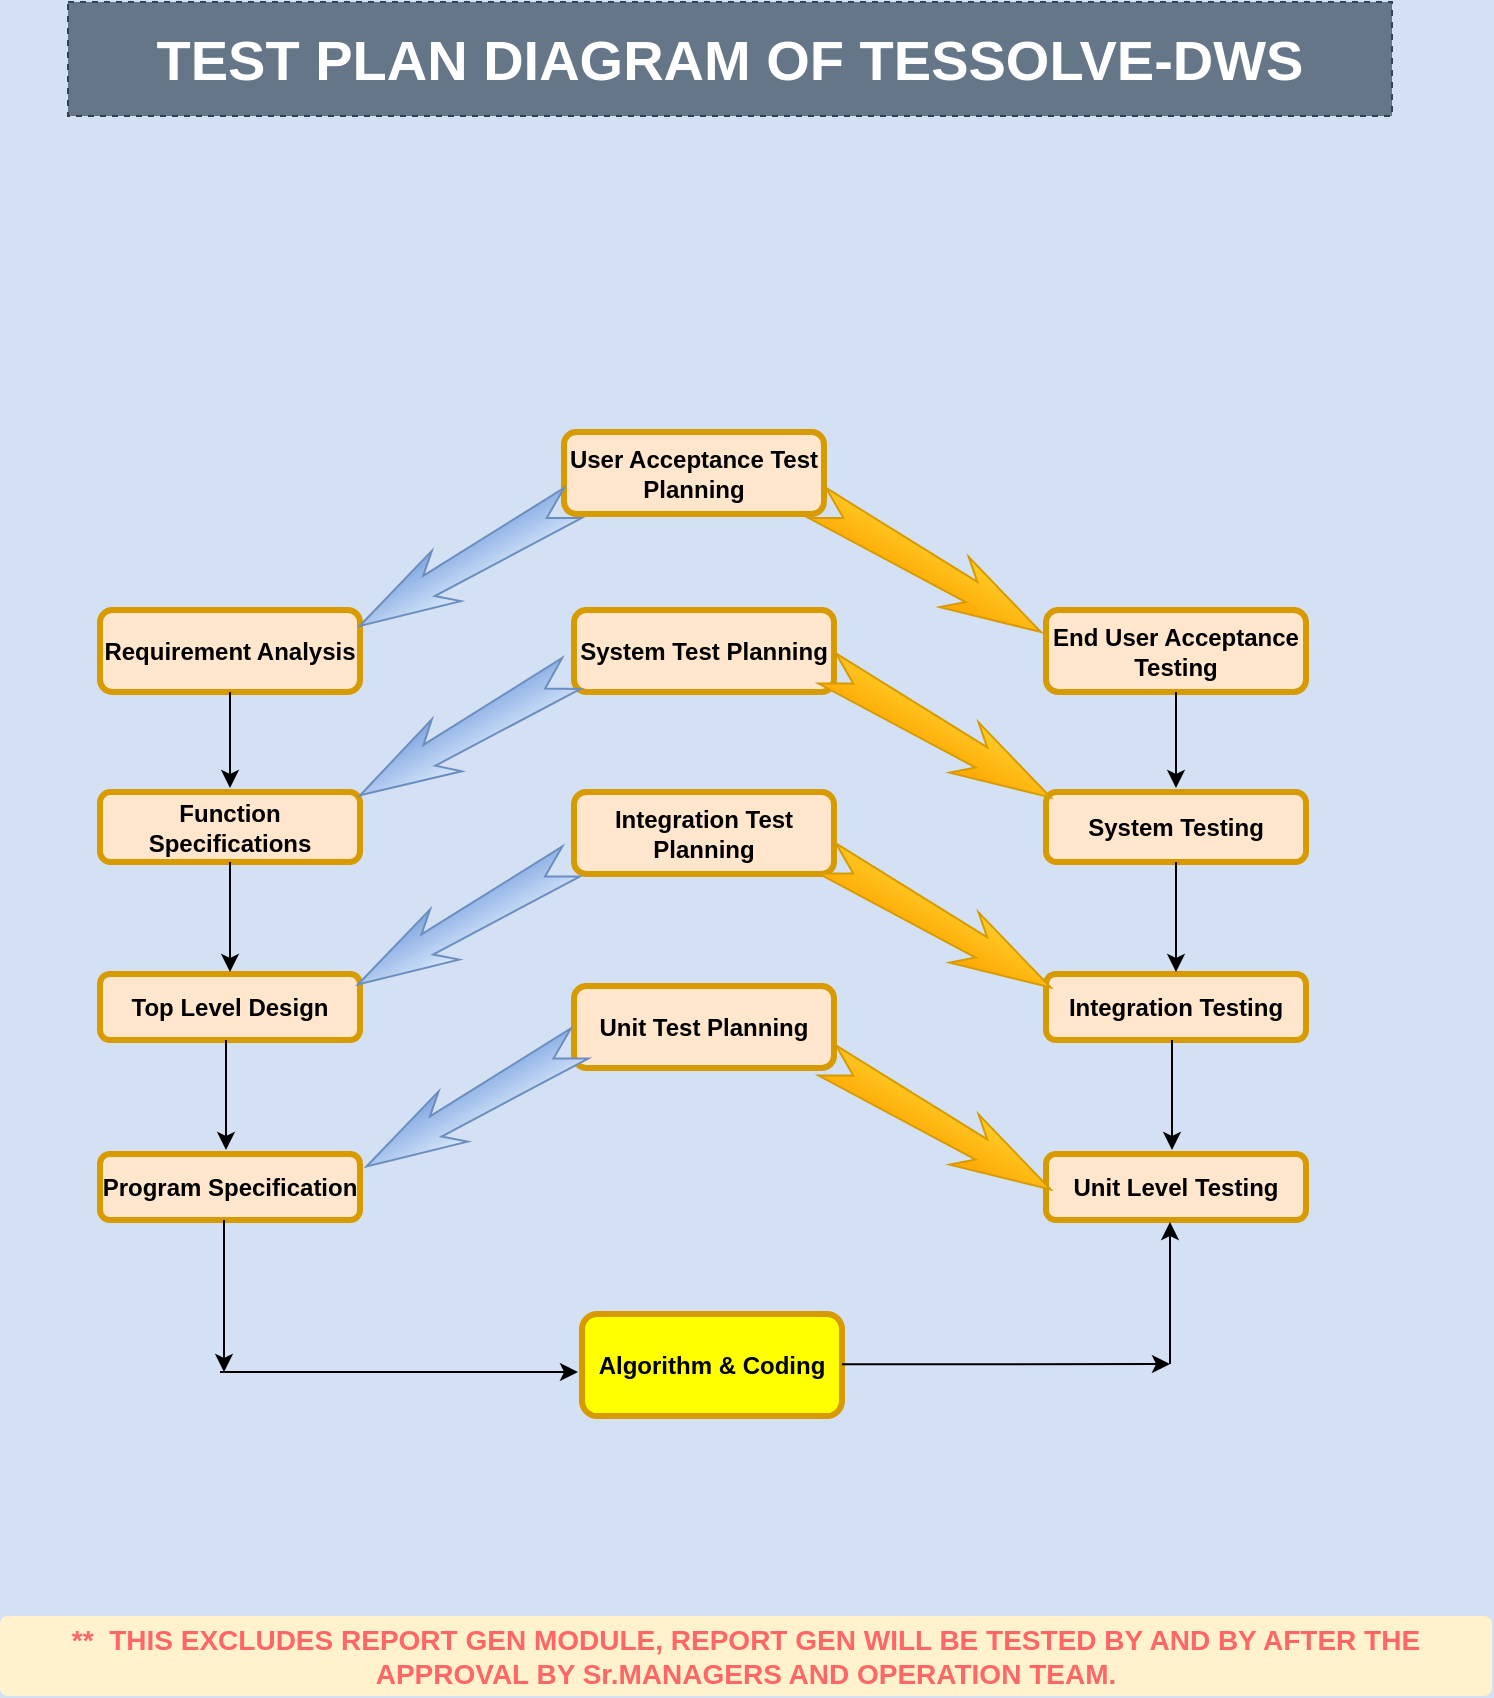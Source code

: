 <mxfile version="13.5.7" type="github">
  <diagram id="YXi4pEOcDcFyX6jo3Zid" name="Page-1">
    <mxGraphModel dx="1729" dy="860" grid="0" gridSize="10" guides="1" tooltips="1" connect="1" arrows="1" fold="1" page="1" pageScale="1" pageWidth="850" pageHeight="1100" background="#D4E1F5" math="0" shadow="0">
      <root>
        <mxCell id="0" />
        <mxCell id="1" parent="0" />
        <mxCell id="aRYz8n5IBiAh0wZ27M9G-47" value="&lt;b&gt;&lt;font style=&quot;font-size: 14px&quot; color=&quot;#ff6666&quot;&gt;**&amp;nbsp; THIS EXCLUDES REPORT GEN MODULE, REPORT GEN WILL BE TESTED BY AND BY AFTER THE APPROVAL BY Sr.MANAGERS AND OPERATION TEAM.&lt;/font&gt;&lt;/b&gt;" style="rounded=1;arcSize=10;whiteSpace=wrap;html=1;align=center;dashed=1;strokeColor=none;fillColor=#FFF2CC;" vertex="1" parent="1">
          <mxGeometry x="74" y="852" width="746" height="40" as="geometry" />
        </mxCell>
        <mxCell id="aRYz8n5IBiAh0wZ27M9G-48" value="TEST PLAN DIAGRAM OF TESSOLVE-DWS" style="whiteSpace=wrap;html=1;align=center;dashed=1;fillColor=#647687;strokeColor=#314354;fontSize=28;fontStyle=1;fontColor=#ffffff;" vertex="1" parent="1">
          <mxGeometry x="108" y="45" width="662" height="57" as="geometry" />
        </mxCell>
        <mxCell id="aRYz8n5IBiAh0wZ27M9G-52" value="Requirement Analysis" style="whiteSpace=wrap;align=center;verticalAlign=middle;fontStyle=1;strokeWidth=3;fillColor=#ffe6cc;strokeColor=#d79b00;shadow=0;sketch=0;rounded=1;" vertex="1" parent="1">
          <mxGeometry x="124" y="349" width="130" height="41" as="geometry" />
        </mxCell>
        <mxCell id="aRYz8n5IBiAh0wZ27M9G-53" value="" style="endArrow=classic;html=1;exitX=0.5;exitY=1;exitDx=0;exitDy=0;" edge="1" parent="1" source="aRYz8n5IBiAh0wZ27M9G-52">
          <mxGeometry width="50" height="50" relative="1" as="geometry">
            <mxPoint x="446" y="619" as="sourcePoint" />
            <mxPoint x="189" y="438" as="targetPoint" />
          </mxGeometry>
        </mxCell>
        <mxCell id="aRYz8n5IBiAh0wZ27M9G-54" value="Function Specifications" style="whiteSpace=wrap;align=center;verticalAlign=middle;fontStyle=1;strokeWidth=3;fillColor=#ffe6cc;strokeColor=#d79b00;shadow=0;sketch=0;rounded=1;" vertex="1" parent="1">
          <mxGeometry x="124" y="440" width="130" height="35" as="geometry" />
        </mxCell>
        <mxCell id="aRYz8n5IBiAh0wZ27M9G-55" value="Top Level Design" style="whiteSpace=wrap;align=center;verticalAlign=middle;fontStyle=1;strokeWidth=3;fillColor=#ffe6cc;strokeColor=#d79b00;shadow=0;sketch=0;rounded=1;" vertex="1" parent="1">
          <mxGeometry x="124" y="531" width="130" height="33" as="geometry" />
        </mxCell>
        <mxCell id="aRYz8n5IBiAh0wZ27M9G-56" value="" style="endArrow=classic;html=1;exitX=0.5;exitY=1;exitDx=0;exitDy=0;" edge="1" parent="1" source="aRYz8n5IBiAh0wZ27M9G-54">
          <mxGeometry width="50" height="50" relative="1" as="geometry">
            <mxPoint x="188.5" y="478" as="sourcePoint" />
            <mxPoint x="189" y="530" as="targetPoint" />
          </mxGeometry>
        </mxCell>
        <mxCell id="aRYz8n5IBiAh0wZ27M9G-57" value="" style="endArrow=classic;html=1;exitX=0.5;exitY=1;exitDx=0;exitDy=0;" edge="1" parent="1">
          <mxGeometry width="50" height="50" relative="1" as="geometry">
            <mxPoint x="187" y="564" as="sourcePoint" />
            <mxPoint x="187" y="619" as="targetPoint" />
          </mxGeometry>
        </mxCell>
        <mxCell id="aRYz8n5IBiAh0wZ27M9G-58" value="Program Specification" style="whiteSpace=wrap;align=center;verticalAlign=middle;fontStyle=1;strokeWidth=3;fillColor=#ffe6cc;strokeColor=#d79b00;shadow=0;sketch=0;rounded=1;" vertex="1" parent="1">
          <mxGeometry x="124" y="621" width="130" height="33" as="geometry" />
        </mxCell>
        <mxCell id="aRYz8n5IBiAh0wZ27M9G-59" value="End User Acceptance Testing" style="whiteSpace=wrap;align=center;verticalAlign=middle;fontStyle=1;strokeWidth=3;fillColor=#ffe6cc;strokeColor=#d79b00;shadow=0;sketch=0;rounded=1;" vertex="1" parent="1">
          <mxGeometry x="597" y="349" width="130" height="41" as="geometry" />
        </mxCell>
        <mxCell id="aRYz8n5IBiAh0wZ27M9G-60" value="" style="endArrow=classic;html=1;exitX=0.5;exitY=1;exitDx=0;exitDy=0;" edge="1" parent="1" source="aRYz8n5IBiAh0wZ27M9G-59">
          <mxGeometry width="50" height="50" relative="1" as="geometry">
            <mxPoint x="919" y="619" as="sourcePoint" />
            <mxPoint x="662" y="438" as="targetPoint" />
          </mxGeometry>
        </mxCell>
        <mxCell id="aRYz8n5IBiAh0wZ27M9G-61" value="System Testing" style="whiteSpace=wrap;align=center;verticalAlign=middle;fontStyle=1;strokeWidth=3;fillColor=#ffe6cc;strokeColor=#d79b00;shadow=0;sketch=0;rounded=1;" vertex="1" parent="1">
          <mxGeometry x="597" y="440" width="130" height="35" as="geometry" />
        </mxCell>
        <mxCell id="aRYz8n5IBiAh0wZ27M9G-62" value="Integration Testing" style="whiteSpace=wrap;align=center;verticalAlign=middle;fontStyle=1;strokeWidth=3;fillColor=#ffe6cc;strokeColor=#d79b00;shadow=0;sketch=0;rounded=1;" vertex="1" parent="1">
          <mxGeometry x="597" y="531" width="130" height="33" as="geometry" />
        </mxCell>
        <mxCell id="aRYz8n5IBiAh0wZ27M9G-63" value="" style="endArrow=classic;html=1;exitX=0.5;exitY=1;exitDx=0;exitDy=0;" edge="1" parent="1" source="aRYz8n5IBiAh0wZ27M9G-61">
          <mxGeometry width="50" height="50" relative="1" as="geometry">
            <mxPoint x="661.5" y="478" as="sourcePoint" />
            <mxPoint x="662" y="530" as="targetPoint" />
          </mxGeometry>
        </mxCell>
        <mxCell id="aRYz8n5IBiAh0wZ27M9G-64" value="" style="endArrow=classic;html=1;exitX=0.5;exitY=1;exitDx=0;exitDy=0;" edge="1" parent="1">
          <mxGeometry width="50" height="50" relative="1" as="geometry">
            <mxPoint x="660" y="564" as="sourcePoint" />
            <mxPoint x="660" y="619" as="targetPoint" />
          </mxGeometry>
        </mxCell>
        <mxCell id="aRYz8n5IBiAh0wZ27M9G-65" value="Unit Level Testing" style="whiteSpace=wrap;align=center;verticalAlign=middle;fontStyle=1;strokeWidth=3;fillColor=#ffe6cc;strokeColor=#d79b00;shadow=0;sketch=0;rounded=1;" vertex="1" parent="1">
          <mxGeometry x="597" y="621" width="130" height="33" as="geometry" />
        </mxCell>
        <mxCell id="aRYz8n5IBiAh0wZ27M9G-66" value="User Acceptance Test Planning" style="whiteSpace=wrap;align=center;verticalAlign=middle;fontStyle=1;strokeWidth=3;fillColor=#ffe6cc;strokeColor=#d79b00;shadow=0;sketch=0;rounded=1;" vertex="1" parent="1">
          <mxGeometry x="356" y="260" width="130" height="41" as="geometry" />
        </mxCell>
        <mxCell id="aRYz8n5IBiAh0wZ27M9G-67" value="System Test Planning" style="whiteSpace=wrap;align=center;verticalAlign=middle;fontStyle=1;strokeWidth=3;fillColor=#ffe6cc;strokeColor=#d79b00;shadow=0;sketch=0;rounded=1;" vertex="1" parent="1">
          <mxGeometry x="361" y="349" width="130" height="41" as="geometry" />
        </mxCell>
        <mxCell id="aRYz8n5IBiAh0wZ27M9G-68" value="Integration Test Planning" style="whiteSpace=wrap;align=center;verticalAlign=middle;fontStyle=1;strokeWidth=3;fillColor=#ffe6cc;strokeColor=#d79b00;shadow=0;sketch=0;rounded=1;" vertex="1" parent="1">
          <mxGeometry x="361" y="440" width="130" height="41" as="geometry" />
        </mxCell>
        <mxCell id="aRYz8n5IBiAh0wZ27M9G-69" value="Unit Test Planning" style="whiteSpace=wrap;align=center;verticalAlign=middle;fontStyle=1;strokeWidth=3;fillColor=#ffe6cc;strokeColor=#d79b00;shadow=0;sketch=0;rounded=1;" vertex="1" parent="1">
          <mxGeometry x="361" y="537" width="130" height="41" as="geometry" />
        </mxCell>
        <mxCell id="aRYz8n5IBiAh0wZ27M9G-76" value="" style="html=1;shadow=0;dashed=0;align=center;verticalAlign=middle;shape=mxgraph.arrows2.stylisedArrow;dy=0.6;dx=40;notch=15;feather=0.4;rotation=30;fillColor=#ffcd28;strokeColor=#d79b00;gradientColor=#ffa500;" vertex="1" parent="1">
          <mxGeometry x="474.06" y="313.25" width="129" height="29" as="geometry" />
        </mxCell>
        <mxCell id="aRYz8n5IBiAh0wZ27M9G-79" value="" style="html=1;shadow=0;dashed=0;align=center;verticalAlign=middle;shape=mxgraph.arrows2.stylisedArrow;dy=0.6;dx=40;notch=15;feather=0.4;rotation=30;fillColor=#ffcd28;strokeColor=#d79b00;gradientColor=#ffa500;" vertex="1" parent="1">
          <mxGeometry x="479" y="396" width="129" height="29" as="geometry" />
        </mxCell>
        <mxCell id="aRYz8n5IBiAh0wZ27M9G-80" value="" style="html=1;shadow=0;dashed=0;align=center;verticalAlign=middle;shape=mxgraph.arrows2.stylisedArrow;dy=0.6;dx=40;notch=15;feather=0.4;rotation=30;fillColor=#ffcd28;strokeColor=#d79b00;gradientColor=#ffa500;" vertex="1" parent="1">
          <mxGeometry x="479" y="491" width="129" height="29" as="geometry" />
        </mxCell>
        <mxCell id="aRYz8n5IBiAh0wZ27M9G-81" value="" style="html=1;shadow=0;dashed=0;align=center;verticalAlign=middle;shape=mxgraph.arrows2.stylisedArrow;dy=0.6;dx=40;notch=15;feather=0.4;rotation=30;fillColor=#ffcd28;strokeColor=#d79b00;gradientColor=#ffa500;" vertex="1" parent="1">
          <mxGeometry x="479" y="592" width="129" height="29" as="geometry" />
        </mxCell>
        <mxCell id="aRYz8n5IBiAh0wZ27M9G-82" value="" style="html=1;shadow=0;dashed=0;align=center;verticalAlign=middle;shape=mxgraph.arrows2.stylisedArrow;dy=0.6;dx=40;notch=15;feather=0.4;rotation=-210;gradientColor=#7ea6e0;fillColor=#dae8fc;strokeColor=#6c8ebf;" vertex="1" parent="1">
          <mxGeometry x="245.6" y="311.75" width="123" height="29" as="geometry" />
        </mxCell>
        <mxCell id="aRYz8n5IBiAh0wZ27M9G-83" value="" style="html=1;shadow=0;dashed=0;align=center;verticalAlign=middle;shape=mxgraph.arrows2.stylisedArrow;dy=0.6;dx=40;notch=15;feather=0.4;rotation=-210;gradientColor=#7ea6e0;fillColor=#dae8fc;strokeColor=#6c8ebf;" vertex="1" parent="1">
          <mxGeometry x="245.92" y="396.23" width="121.82" height="29.94" as="geometry" />
        </mxCell>
        <mxCell id="aRYz8n5IBiAh0wZ27M9G-84" value="" style="html=1;shadow=0;dashed=0;align=center;verticalAlign=middle;shape=mxgraph.arrows2.stylisedArrow;dy=0.6;dx=40;notch=15;feather=0.4;rotation=-210;gradientColor=#7ea6e0;fillColor=#dae8fc;strokeColor=#6c8ebf;" vertex="1" parent="1">
          <mxGeometry x="244.74" y="491" width="123" height="29" as="geometry" />
        </mxCell>
        <mxCell id="aRYz8n5IBiAh0wZ27M9G-85" value="" style="html=1;shadow=0;dashed=0;align=center;verticalAlign=middle;shape=mxgraph.arrows2.stylisedArrow;dy=0.6;dx=40;notch=15;feather=0.4;rotation=-210;gradientColor=#7ea6e0;fillColor=#dae8fc;strokeColor=#6c8ebf;" vertex="1" parent="1">
          <mxGeometry x="249" y="582" width="123" height="29" as="geometry" />
        </mxCell>
        <mxCell id="aRYz8n5IBiAh0wZ27M9G-86" value="Algorithm &amp; Coding" style="whiteSpace=wrap;align=center;verticalAlign=middle;fontStyle=1;strokeWidth=3;strokeColor=#d79b00;shadow=0;sketch=0;rounded=1;fillColor=#FFFF00;" vertex="1" parent="1">
          <mxGeometry x="365" y="701" width="130" height="51" as="geometry" />
        </mxCell>
        <mxCell id="aRYz8n5IBiAh0wZ27M9G-88" value="" style="endArrow=classic;html=1;exitX=0.5;exitY=1;exitDx=0;exitDy=0;" edge="1" parent="1">
          <mxGeometry width="50" height="50" relative="1" as="geometry">
            <mxPoint x="186" y="654" as="sourcePoint" />
            <mxPoint x="186" y="730" as="targetPoint" />
          </mxGeometry>
        </mxCell>
        <mxCell id="aRYz8n5IBiAh0wZ27M9G-89" value="" style="endArrow=classic;html=1;" edge="1" parent="1">
          <mxGeometry width="50" height="50" relative="1" as="geometry">
            <mxPoint x="184" y="730" as="sourcePoint" />
            <mxPoint x="363" y="730" as="targetPoint" />
          </mxGeometry>
        </mxCell>
        <mxCell id="aRYz8n5IBiAh0wZ27M9G-90" value="" style="endArrow=none;html=1;exitX=0.5;exitY=1;exitDx=0;exitDy=0;startArrow=classic;startFill=1;endFill=0;" edge="1" parent="1">
          <mxGeometry width="50" height="50" relative="1" as="geometry">
            <mxPoint x="659" y="655" as="sourcePoint" />
            <mxPoint x="659" y="726" as="targetPoint" />
          </mxGeometry>
        </mxCell>
        <mxCell id="aRYz8n5IBiAh0wZ27M9G-91" value="" style="endArrow=classic;html=1;" edge="1" parent="1">
          <mxGeometry width="50" height="50" relative="1" as="geometry">
            <mxPoint x="495" y="726.16" as="sourcePoint" />
            <mxPoint x="659" y="726" as="targetPoint" />
          </mxGeometry>
        </mxCell>
      </root>
    </mxGraphModel>
  </diagram>
</mxfile>
